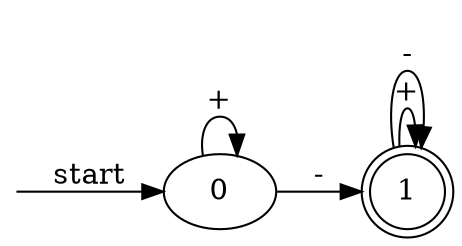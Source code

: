 digraph dfa {
    rankdir = LR;
    __start [style = invis, shape = point];
    __start -> "0" [ label = "start" ];
    node [shape = doublecircle]; "1"
    node [shape = circle];
    "0" -> "0" [ label = "+" ];
    "0" -> "1" [ label = "-" ];
    "1" -> "1" [ label = "+" ];
    "1" -> "1" [ label = "-" ];
}
